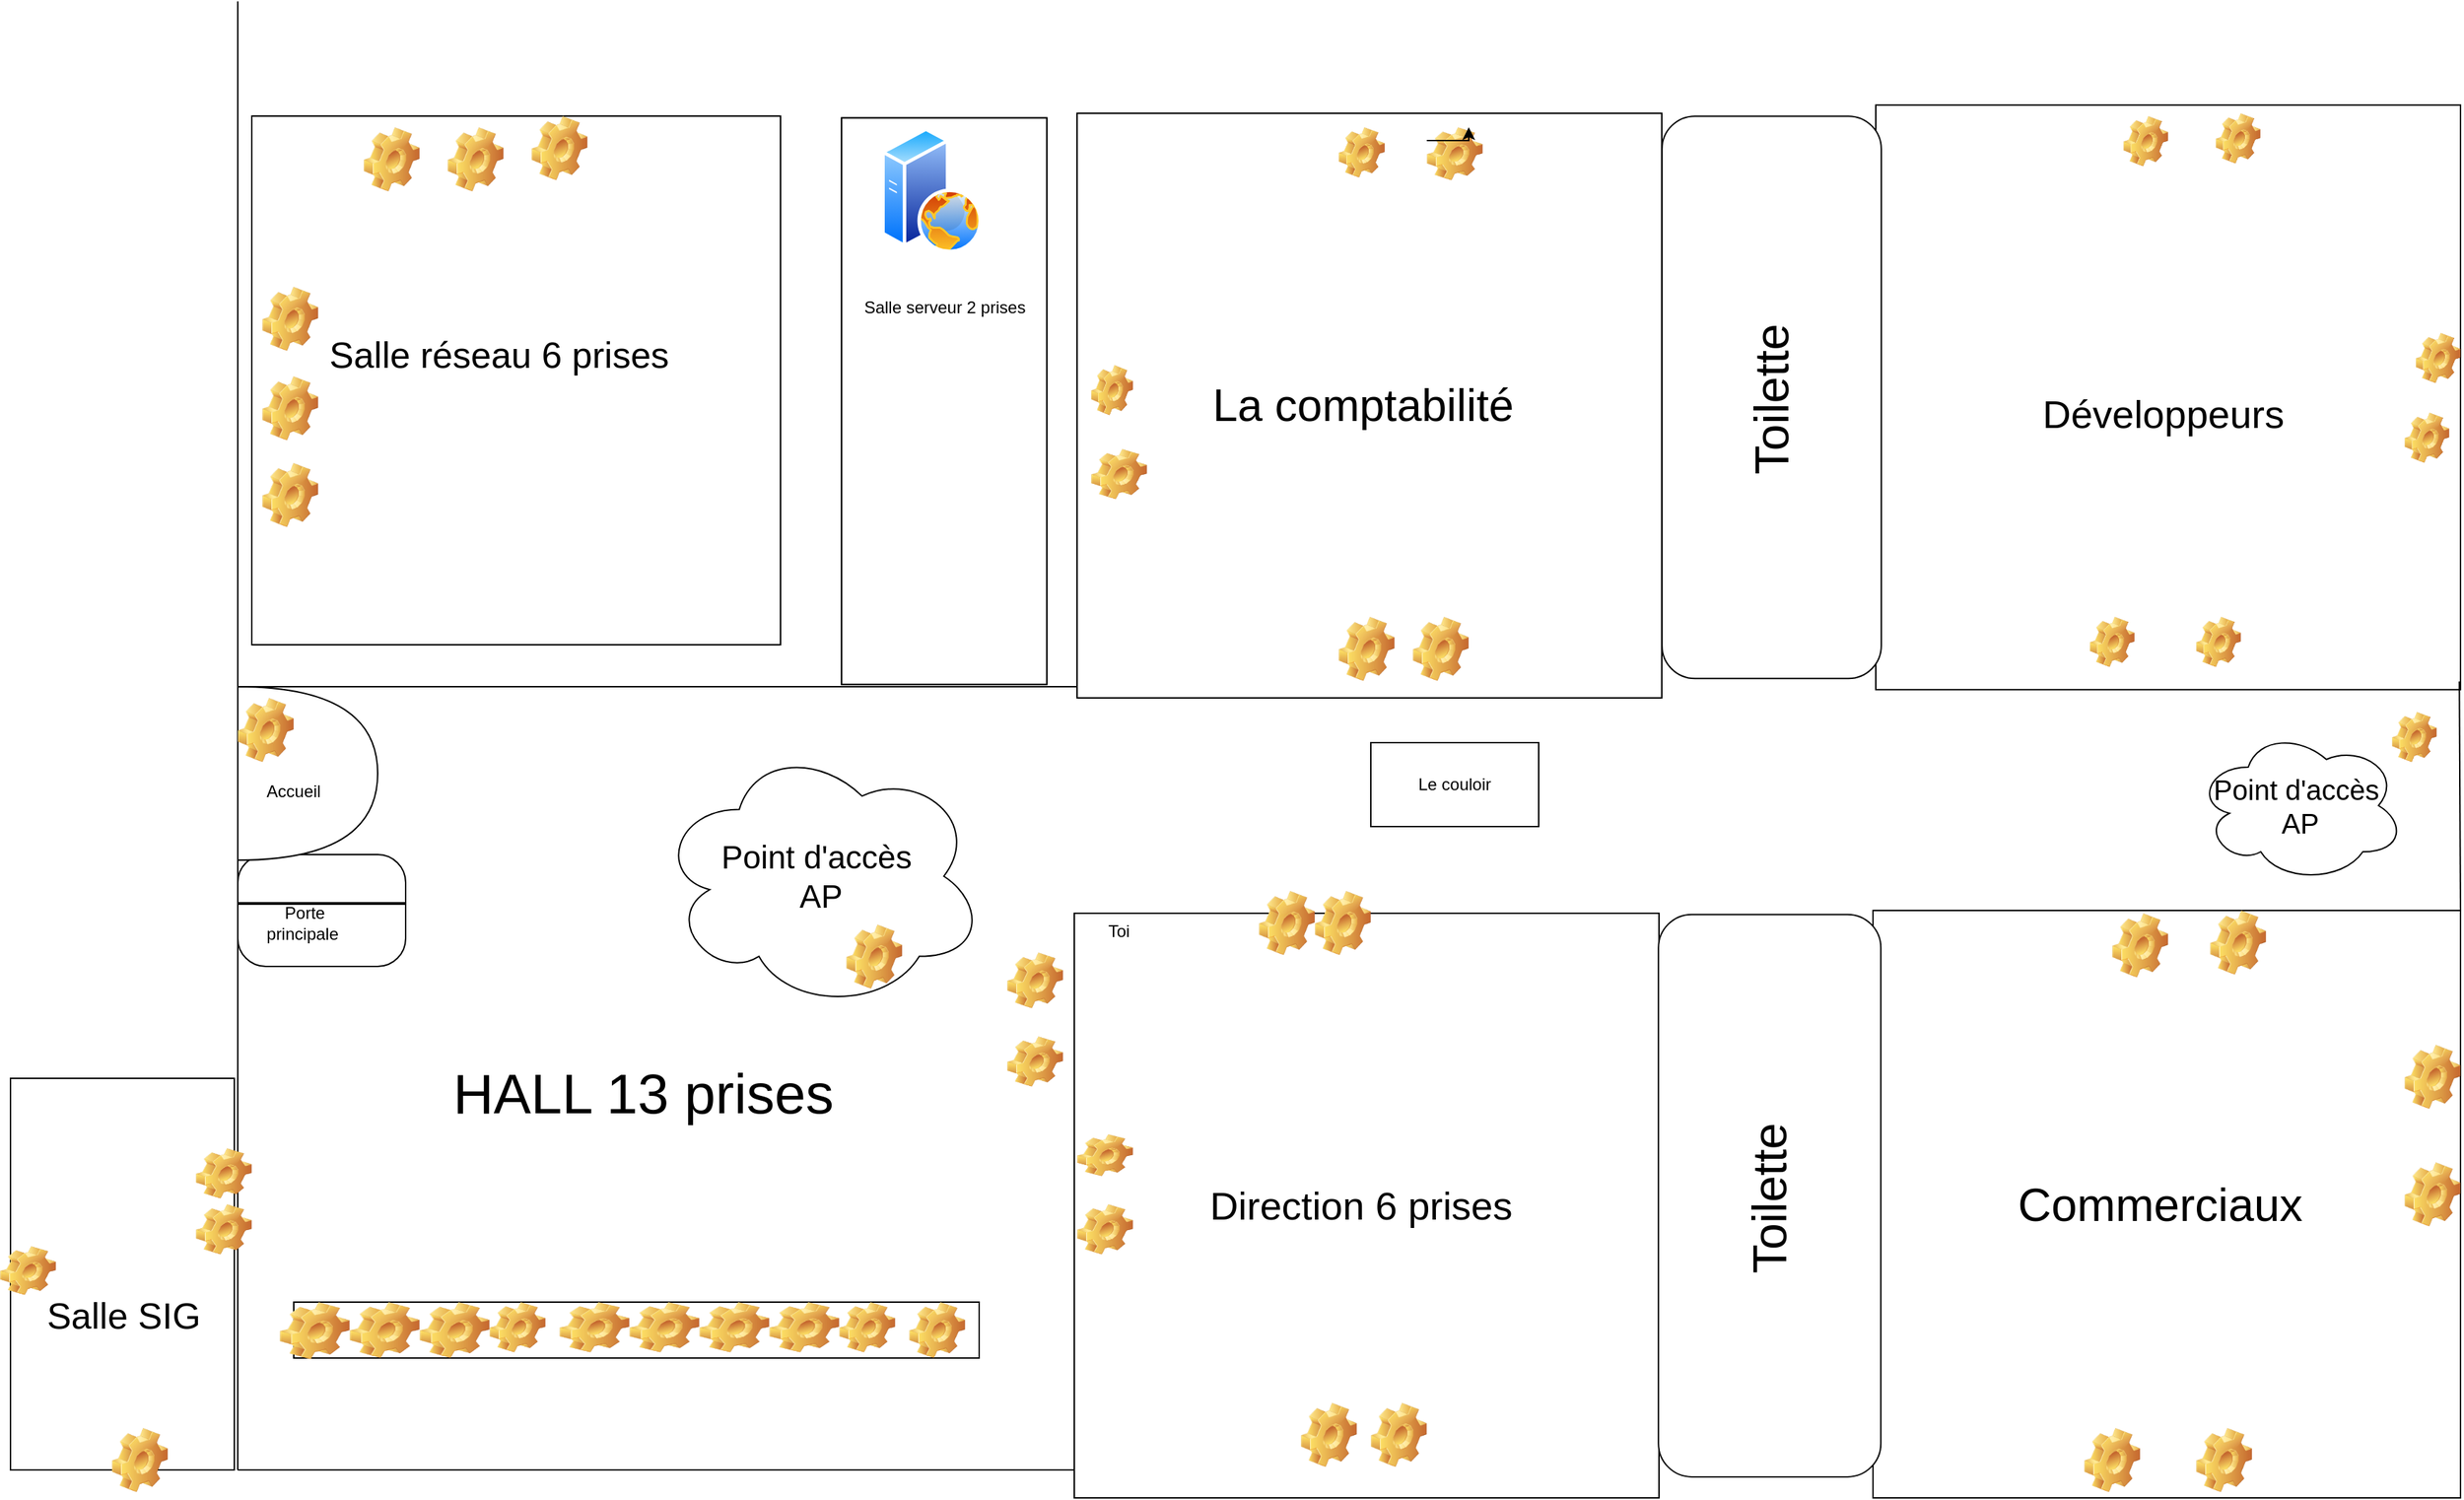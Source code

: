 <mxfile version="24.0.7" type="github">
  <diagram name="Page-1" id="CkJ11IbJdgqycw08BvRD">
    <mxGraphModel dx="2399" dy="3188" grid="1" gridSize="10" guides="1" tooltips="1" connect="1" arrows="1" fold="1" page="1" pageScale="1" pageWidth="827" pageHeight="1169" math="0" shadow="0">
      <root>
        <mxCell id="0" />
        <mxCell id="1" parent="0" />
        <mxCell id="zvDx-RI4SgqdZpIUH7GK-1" value="" style="rounded=0;whiteSpace=wrap;html=1;rotation=-90;" vertex="1" parent="1">
          <mxGeometry x="-222.5" y="-500" width="280" height="160" as="geometry" />
        </mxCell>
        <mxCell id="zvDx-RI4SgqdZpIUH7GK-5" value="" style="endArrow=none;html=1;rounded=0;" edge="1" parent="1">
          <mxGeometry width="50" height="50" relative="1" as="geometry">
            <mxPoint y="-1330" as="sourcePoint" />
            <mxPoint y="-280" as="targetPoint" />
          </mxGeometry>
        </mxCell>
        <mxCell id="zvDx-RI4SgqdZpIUH7GK-6" value="" style="endArrow=none;html=1;rounded=0;" edge="1" parent="1">
          <mxGeometry width="50" height="50" relative="1" as="geometry">
            <mxPoint x="600" y="-280" as="sourcePoint" />
            <mxPoint y="-280" as="targetPoint" />
          </mxGeometry>
        </mxCell>
        <mxCell id="zvDx-RI4SgqdZpIUH7GK-9" value="" style="rounded=0;whiteSpace=wrap;html=1;" vertex="1" parent="1">
          <mxGeometry x="40" y="-400" width="490" height="40" as="geometry" />
        </mxCell>
        <mxCell id="zvDx-RI4SgqdZpIUH7GK-40" value="" style="shape=image;html=1;verticalLabelPosition=bottom;verticalAlign=top;imageAspect=0;image=img/clipart/Gear_128x128.png" vertex="1" parent="1">
          <mxGeometry x="30" y="-400" width="50" height="41" as="geometry" />
        </mxCell>
        <mxCell id="zvDx-RI4SgqdZpIUH7GK-41" value="" style="shape=image;html=1;verticalLabelPosition=bottom;verticalAlign=top;imageAspect=0;image=img/clipart/Gear_128x128.png" vertex="1" parent="1">
          <mxGeometry x="80" y="-400" width="50" height="40" as="geometry" />
        </mxCell>
        <mxCell id="zvDx-RI4SgqdZpIUH7GK-42" value="" style="shape=image;html=1;verticalLabelPosition=bottom;verticalAlign=top;imageAspect=0;image=img/clipart/Gear_128x128.png" vertex="1" parent="1">
          <mxGeometry x="130" y="-400" width="50" height="40" as="geometry" />
        </mxCell>
        <mxCell id="zvDx-RI4SgqdZpIUH7GK-44" value="" style="shape=image;html=1;verticalLabelPosition=bottom;verticalAlign=top;imageAspect=0;image=img/clipart/Gear_128x128.png" vertex="1" parent="1">
          <mxGeometry x="180" y="-400" width="40" height="36" as="geometry" />
        </mxCell>
        <mxCell id="zvDx-RI4SgqdZpIUH7GK-45" value="" style="shape=image;html=1;verticalLabelPosition=bottom;verticalAlign=top;imageAspect=0;image=img/clipart/Gear_128x128.png" vertex="1" parent="1">
          <mxGeometry x="230" y="-400" width="50" height="36" as="geometry" />
        </mxCell>
        <mxCell id="zvDx-RI4SgqdZpIUH7GK-46" value="" style="shape=image;html=1;verticalLabelPosition=bottom;verticalAlign=top;imageAspect=0;image=img/clipart/Gear_128x128.png" vertex="1" parent="1">
          <mxGeometry x="280" y="-400" width="50" height="36" as="geometry" />
        </mxCell>
        <mxCell id="zvDx-RI4SgqdZpIUH7GK-47" value="" style="shape=image;html=1;verticalLabelPosition=bottom;verticalAlign=top;imageAspect=0;image=img/clipart/Gear_128x128.png" vertex="1" parent="1">
          <mxGeometry x="330" y="-400" width="50" height="36" as="geometry" />
        </mxCell>
        <mxCell id="zvDx-RI4SgqdZpIUH7GK-48" value="" style="shape=image;html=1;verticalLabelPosition=bottom;verticalAlign=top;imageAspect=0;image=img/clipart/Gear_128x128.png" vertex="1" parent="1">
          <mxGeometry x="380" y="-400" width="50" height="36" as="geometry" />
        </mxCell>
        <mxCell id="zvDx-RI4SgqdZpIUH7GK-49" value="" style="shape=image;html=1;verticalLabelPosition=bottom;verticalAlign=top;imageAspect=0;image=img/clipart/Gear_128x128.png" vertex="1" parent="1">
          <mxGeometry x="430" y="-400" width="40" height="36" as="geometry" />
        </mxCell>
        <mxCell id="zvDx-RI4SgqdZpIUH7GK-50" value="" style="shape=image;html=1;verticalLabelPosition=bottom;verticalAlign=top;imageAspect=0;image=img/clipart/Gear_128x128.png" vertex="1" parent="1">
          <mxGeometry x="480" y="-400" width="40" height="40" as="geometry" />
        </mxCell>
        <mxCell id="zvDx-RI4SgqdZpIUH7GK-53" value="" style="shape=image;html=1;verticalLabelPosition=bottom;verticalAlign=top;imageAspect=0;image=img/clipart/Gear_128x128.png" vertex="1" parent="1">
          <mxGeometry x="-30" y="-510" width="40" height="36" as="geometry" />
        </mxCell>
        <mxCell id="zvDx-RI4SgqdZpIUH7GK-55" value="" style="shape=image;html=1;verticalLabelPosition=bottom;verticalAlign=top;imageAspect=0;image=img/clipart/Gear_128x128.png" vertex="1" parent="1">
          <mxGeometry x="-30" y="-470" width="40" height="36" as="geometry" />
        </mxCell>
        <mxCell id="zvDx-RI4SgqdZpIUH7GK-57" value="" style="shape=image;html=1;verticalLabelPosition=bottom;verticalAlign=top;imageAspect=0;image=img/clipart/Gear_128x128.png" vertex="1" parent="1">
          <mxGeometry x="-170" y="-440" width="40" height="35" as="geometry" />
        </mxCell>
        <mxCell id="zvDx-RI4SgqdZpIUH7GK-58" value="" style="shape=image;html=1;verticalLabelPosition=bottom;verticalAlign=top;imageAspect=0;image=img/clipart/Gear_128x128.png" vertex="1" parent="1">
          <mxGeometry x="-90" y="-310" width="40" height="46" as="geometry" />
        </mxCell>
        <mxCell id="zvDx-RI4SgqdZpIUH7GK-62" value="&lt;font style=&quot;font-size: 23px;&quot;&gt;Point d&#39;accès&amp;nbsp;&lt;/font&gt;&lt;div style=&quot;font-size: 23px;&quot;&gt;&lt;font style=&quot;font-size: 23px;&quot;&gt;AP&lt;/font&gt;&lt;/div&gt;" style="ellipse;shape=cloud;whiteSpace=wrap;html=1;" vertex="1" parent="1">
          <mxGeometry x="300" y="-800" width="234" height="191" as="geometry" />
        </mxCell>
        <mxCell id="zvDx-RI4SgqdZpIUH7GK-63" value="" style="rounded=1;whiteSpace=wrap;html=1;arcSize=25;" vertex="1" parent="1">
          <mxGeometry y="-720" width="120" height="80" as="geometry" />
        </mxCell>
        <mxCell id="zvDx-RI4SgqdZpIUH7GK-64" value="" style="line;strokeWidth=2;html=1;" vertex="1" parent="1">
          <mxGeometry y="-690" width="120" height="10" as="geometry" />
        </mxCell>
        <mxCell id="zvDx-RI4SgqdZpIUH7GK-65" value="" style="endArrow=none;html=1;rounded=0;" edge="1" parent="1">
          <mxGeometry width="50" height="50" relative="1" as="geometry">
            <mxPoint y="-840" as="sourcePoint" />
            <mxPoint x="600" y="-840" as="targetPoint" />
          </mxGeometry>
        </mxCell>
        <mxCell id="zvDx-RI4SgqdZpIUH7GK-72" value="&lt;font style=&quot;font-size: 28px;&quot;&gt;Direction 6 prises&amp;nbsp;&lt;/font&gt;" style="whiteSpace=wrap;html=1;aspect=fixed;" vertex="1" parent="1">
          <mxGeometry x="598" y="-678" width="418" height="418" as="geometry" />
        </mxCell>
        <mxCell id="zvDx-RI4SgqdZpIUH7GK-73" value="&lt;font style=&quot;font-size: 33px;&quot;&gt;Commerciaux&amp;nbsp;&lt;/font&gt;" style="whiteSpace=wrap;html=1;aspect=fixed;" vertex="1" parent="1">
          <mxGeometry x="1169" y="-680" width="420" height="420" as="geometry" />
        </mxCell>
        <mxCell id="zvDx-RI4SgqdZpIUH7GK-74" value="" style="shape=image;html=1;verticalLabelPosition=bottom;verticalAlign=top;imageAspect=0;image=img/clipart/Gear_128x128.png" vertex="1" parent="1">
          <mxGeometry x="600" y="-470" width="40" height="36" as="geometry" />
        </mxCell>
        <mxCell id="zvDx-RI4SgqdZpIUH7GK-75" value="" style="shape=image;html=1;verticalLabelPosition=bottom;verticalAlign=top;imageAspect=0;image=img/clipart/Gear_128x128.png" vertex="1" parent="1">
          <mxGeometry x="600" y="-520" width="40" height="30" as="geometry" />
        </mxCell>
        <mxCell id="zvDx-RI4SgqdZpIUH7GK-76" value="" style="shape=image;html=1;verticalLabelPosition=bottom;verticalAlign=top;imageAspect=0;image=img/clipart/Gear_128x128.png" vertex="1" parent="1">
          <mxGeometry x="550" y="-650" width="40" height="40" as="geometry" />
        </mxCell>
        <mxCell id="zvDx-RI4SgqdZpIUH7GK-77" value="" style="shape=image;html=1;verticalLabelPosition=bottom;verticalAlign=top;imageAspect=0;image=img/clipart/Gear_128x128.png" vertex="1" parent="1">
          <mxGeometry x="550" y="-590" width="40" height="36" as="geometry" />
        </mxCell>
        <mxCell id="zvDx-RI4SgqdZpIUH7GK-78" value="" style="shape=image;html=1;verticalLabelPosition=bottom;verticalAlign=top;imageAspect=0;image=img/clipart/Gear_128x128.png" vertex="1" parent="1">
          <mxGeometry x="760" y="-328" width="40" height="46" as="geometry" />
        </mxCell>
        <mxCell id="zvDx-RI4SgqdZpIUH7GK-79" value="" style="shape=image;html=1;verticalLabelPosition=bottom;verticalAlign=top;imageAspect=0;image=img/clipart/Gear_128x128.png" vertex="1" parent="1">
          <mxGeometry x="810" y="-328" width="40" height="46" as="geometry" />
        </mxCell>
        <mxCell id="zvDx-RI4SgqdZpIUH7GK-80" value="" style="shape=image;html=1;verticalLabelPosition=bottom;verticalAlign=top;imageAspect=0;image=img/clipart/Gear_128x128.png" vertex="1" parent="1">
          <mxGeometry x="730" y="-694" width="40" height="46" as="geometry" />
        </mxCell>
        <mxCell id="zvDx-RI4SgqdZpIUH7GK-81" value="" style="shape=image;html=1;verticalLabelPosition=bottom;verticalAlign=top;imageAspect=0;image=img/clipart/Gear_128x128.png" vertex="1" parent="1">
          <mxGeometry x="770" y="-694" width="40" height="46" as="geometry" />
        </mxCell>
        <mxCell id="zvDx-RI4SgqdZpIUH7GK-82" value="&lt;font style=&quot;font-size: 32px;&quot;&gt;La comptabilité&amp;nbsp;&lt;/font&gt;" style="whiteSpace=wrap;html=1;aspect=fixed;" vertex="1" parent="1">
          <mxGeometry x="600" y="-1250" width="418" height="418" as="geometry" />
        </mxCell>
        <mxCell id="zvDx-RI4SgqdZpIUH7GK-83" value="" style="whiteSpace=wrap;html=1;aspect=fixed;" vertex="1" parent="1">
          <mxGeometry x="1171" y="-1255.88" width="418" height="418" as="geometry" />
        </mxCell>
        <mxCell id="zvDx-RI4SgqdZpIUH7GK-84" value="&lt;span style=&quot;color: rgba(0, 0, 0, 0); font-family: monospace; font-size: 0px; text-align: start; text-wrap: nowrap;&quot;&gt;%3CmxGraphModel%3E%3Croot%3E%3CmxCell%20id%3D%220%22%2F%3E%3CmxCell%20id%3D%221%22%20parent%3D%220%22%2F%3E%3CmxCell%20id%3D%222%22%20value%3D%22%22%20style%3D%22shape%3Dimage%3Bhtml%3D1%3BverticalLabelPosition%3Dbottom%3BverticalAlign%3Dtop%3BimageAspect%3D0%3Bimage%3Dimg%2Fclipart%2FGear_128x128.png%22%20vertex%3D%221%22%20parent%3D%221%22%3E%3CmxGeometry%20x%3D%22550%22%20y%3D%22-656%22%20width%3D%2240%22%20height%3D%2246%22%20as%3D%22geometry%22%2F%3E%3C%2FmxCell%3E%3C%2Froot%3E%3C%2FmxGraphModel%3E&lt;/span&gt;&lt;span style=&quot;color: rgba(0, 0, 0, 0); font-family: monospace; font-size: 0px; text-align: start; text-wrap: nowrap;&quot;&gt;%3CmxGraphModel%3E%3Croot%3E%3CmxCell%20id%3D%220%22%2F%3E%3CmxCell%20id%3D%221%22%20parent%3D%220%22%2F%3E%3CmxCell%20id%3D%222%22%20value%3D%22%22%20style%3D%22shape%3Dimage%3Bhtml%3D1%3BverticalLabelPosition%3Dbottom%3BverticalAlign%3Dtop%3BimageAspect%3D0%3Bimage%3Dimg%2Fclipart%2FGear_128x128.png%22%20vertex%3D%221%22%20parent%3D%221%22%3E%3CmxGeometry%20x%3D%22550%22%20y%3D%22-656%22%20width%3D%2240%22%20height%3D%2246%22%20as%3D%22geometry%22%2F%3E%3C%2FmxCell%3E%3C%2Froot%3E%3C%2FmxGraphModel%3E&lt;/span&gt;" style="rounded=0;whiteSpace=wrap;html=1;rotation=-90;" vertex="1" parent="1">
          <mxGeometry x="302.5" y="-1117.5" width="405" height="146.65" as="geometry" />
        </mxCell>
        <mxCell id="zvDx-RI4SgqdZpIUH7GK-86" value="&lt;span style=&quot;color: rgba(0, 0, 0, 0); font-family: monospace; font-size: 0px; text-align: start; text-wrap: nowrap;&quot;&gt;%3CmxGraphModel%3E%3Croot%3E%3CmxCell%20id%3D%220%22%2F%3E%3CmxCell%20id%3D%221%22%20parent%3D%220%22%2F%3E%3CmxCell%20id%3D%222%22%20value%3D%22%22%20style%3D%22shape%3Dimage%3Bhtml%3D1%3BverticalLabelPosition%3Dbottom%3BverticalAlign%3Dtop%3BimageAspect%3D0%3Bimage%3Dimg%2Fclipart%2FGear_128x128.png%22%20vertex%3D%221%22%20parent%3D%221%22%3E%3CmxGeometry%20x%3D%22550%22%20y%3D%22-656%22%20width%3D%2240%22%20height%3D%2246%22%20as%3D%22geometry%22%2F%3E%3C%2FmxCell%3E%3C%2Froot%3E%3C%2FmxGraphModel%3E&lt;/span&gt;&lt;span style=&quot;color: rgba(0, 0, 0, 0); font-family: monospace; font-size: 0px; text-align: start; text-wrap: nowrap;&quot;&gt;%3CmxGraphModel%3E%3Croot%3E%3CmxCell%20id%3D%220%22%2F%3E%3CmxCell%20id%3D%221%22%20parent%3D%220%22%2F%3E%3CmxCell%20id%3D%222%22%20value%3D%22%22%20style%3D%22shape%3Dimage%3Bhtml%3D1%3BverticalLabelPosition%3Dbottom%3BverticalAlign%3Dtop%3BimageAspect%3D0%3Bimage%3Dimg%2Fclipart%2FGear_128x128.png%22%20vertex%3D%221%22%20parent%3D%221%22%3E%3CmxGeometry%20x%3D%22550%22%20y%3D%22-656%22%20width%3D%2240%22%20height%3D%2246%22%20as%3D%22geometry%22%2F%3E%3C%2FmxCell%3E%3C%2Froot%3E%3C%2FmxGraphModel%3E&lt;/span&gt;" style="rounded=0;whiteSpace=wrap;html=1;rotation=-90;" vertex="1" parent="1">
          <mxGeometry x="302.5" y="-1117.5" width="405" height="146.65" as="geometry" />
        </mxCell>
        <mxCell id="zvDx-RI4SgqdZpIUH7GK-90" value="" style="image;aspect=fixed;perimeter=ellipsePerimeter;html=1;align=center;shadow=0;dashed=0;spacingTop=3;image=img/lib/active_directory/web_server.svg;" vertex="1" parent="1">
          <mxGeometry x="460" y="-1240" width="72" height="90" as="geometry" />
        </mxCell>
        <mxCell id="zvDx-RI4SgqdZpIUH7GK-91" value="" style="whiteSpace=wrap;html=1;aspect=fixed;" vertex="1" parent="1">
          <mxGeometry x="10" y="-1248" width="378" height="378" as="geometry" />
        </mxCell>
        <mxCell id="zvDx-RI4SgqdZpIUH7GK-92" value="" style="shape=image;html=1;verticalLabelPosition=bottom;verticalAlign=top;imageAspect=0;image=img/clipart/Gear_128x128.png" vertex="1" parent="1">
          <mxGeometry x="90" y="-1240" width="40" height="46" as="geometry" />
        </mxCell>
        <mxCell id="zvDx-RI4SgqdZpIUH7GK-97" value="" style="shape=image;html=1;verticalLabelPosition=bottom;verticalAlign=top;imageAspect=0;image=img/clipart/Gear_128x128.png" vertex="1" parent="1">
          <mxGeometry x="150" y="-1240" width="40" height="46" as="geometry" />
        </mxCell>
        <mxCell id="zvDx-RI4SgqdZpIUH7GK-98" value="" style="shape=image;html=1;verticalLabelPosition=bottom;verticalAlign=top;imageAspect=0;image=img/clipart/Gear_128x128.png" vertex="1" parent="1">
          <mxGeometry x="210" y="-1248" width="40" height="46" as="geometry" />
        </mxCell>
        <mxCell id="zvDx-RI4SgqdZpIUH7GK-99" value="" style="shape=image;html=1;verticalLabelPosition=bottom;verticalAlign=top;imageAspect=0;image=img/clipart/Gear_128x128.png" vertex="1" parent="1">
          <mxGeometry x="17.5" y="-1126" width="40" height="46" as="geometry" />
        </mxCell>
        <mxCell id="zvDx-RI4SgqdZpIUH7GK-100" value="" style="shape=image;html=1;verticalLabelPosition=bottom;verticalAlign=top;imageAspect=0;image=img/clipart/Gear_128x128.png" vertex="1" parent="1">
          <mxGeometry x="17.5" y="-1062" width="40" height="46" as="geometry" />
        </mxCell>
        <mxCell id="zvDx-RI4SgqdZpIUH7GK-101" value="" style="shape=image;html=1;verticalLabelPosition=bottom;verticalAlign=top;imageAspect=0;image=img/clipart/Gear_128x128.png" vertex="1" parent="1">
          <mxGeometry x="17.5" y="-1000" width="40" height="46" as="geometry" />
        </mxCell>
        <mxCell id="zvDx-RI4SgqdZpIUH7GK-102" value="&lt;font style=&quot;font-size: 40px;&quot;&gt;HALL 13 prises&amp;nbsp;&lt;/font&gt;" style="text;html=1;align=center;verticalAlign=middle;resizable=0;points=[];autosize=1;strokeColor=none;fillColor=none;" vertex="1" parent="1">
          <mxGeometry x="140" y="-580" width="310" height="60" as="geometry" />
        </mxCell>
        <mxCell id="zvDx-RI4SgqdZpIUH7GK-104" value="&lt;font style=&quot;font-size: 26px;&quot;&gt;Salle réseau 6 prises&amp;nbsp;&lt;/font&gt;" style="text;html=1;align=center;verticalAlign=middle;resizable=0;points=[];autosize=1;strokeColor=none;fillColor=none;" vertex="1" parent="1">
          <mxGeometry x="55" y="-1097" width="270" height="40" as="geometry" />
        </mxCell>
        <mxCell id="zvDx-RI4SgqdZpIUH7GK-107" value="Salle serveur 2 prises" style="text;html=1;align=center;verticalAlign=middle;resizable=0;points=[];autosize=1;strokeColor=none;fillColor=none;" vertex="1" parent="1">
          <mxGeometry x="435" y="-1126" width="140" height="30" as="geometry" />
        </mxCell>
        <mxCell id="zvDx-RI4SgqdZpIUH7GK-108" value="" style="shape=image;html=1;verticalLabelPosition=bottom;verticalAlign=top;imageAspect=0;image=img/clipart/Gear_128x128.png" vertex="1" parent="1">
          <mxGeometry x="787" y="-1240" width="33" height="36" as="geometry" />
        </mxCell>
        <mxCell id="zvDx-RI4SgqdZpIUH7GK-109" value="" style="shape=image;html=1;verticalLabelPosition=bottom;verticalAlign=top;imageAspect=0;image=img/clipart/Gear_128x128.png" vertex="1" parent="1">
          <mxGeometry x="850" y="-1240" width="40" height="38" as="geometry" />
        </mxCell>
        <mxCell id="zvDx-RI4SgqdZpIUH7GK-110" value="" style="shape=image;html=1;verticalLabelPosition=bottom;verticalAlign=top;imageAspect=0;image=img/clipart/Gear_128x128.png" vertex="1" parent="1">
          <mxGeometry x="610" y="-1070" width="30" height="36" as="geometry" />
        </mxCell>
        <mxCell id="zvDx-RI4SgqdZpIUH7GK-111" value="" style="shape=image;html=1;verticalLabelPosition=bottom;verticalAlign=top;imageAspect=0;image=img/clipart/Gear_128x128.png" vertex="1" parent="1">
          <mxGeometry x="610" y="-1010" width="40" height="36" as="geometry" />
        </mxCell>
        <mxCell id="zvDx-RI4SgqdZpIUH7GK-112" value="" style="shape=image;html=1;verticalLabelPosition=bottom;verticalAlign=top;imageAspect=0;image=img/clipart/Gear_128x128.png" vertex="1" parent="1">
          <mxGeometry x="787" y="-890" width="40" height="46" as="geometry" />
        </mxCell>
        <mxCell id="zvDx-RI4SgqdZpIUH7GK-113" value="" style="shape=image;html=1;verticalLabelPosition=bottom;verticalAlign=top;imageAspect=0;image=img/clipart/Gear_128x128.png" vertex="1" parent="1">
          <mxGeometry x="840" y="-890" width="40" height="46" as="geometry" />
        </mxCell>
        <mxCell id="zvDx-RI4SgqdZpIUH7GK-115" value="&lt;font style=&quot;font-size: 28px;&quot;&gt;Développeurs&amp;nbsp;&lt;/font&gt;" style="text;html=1;align=center;verticalAlign=middle;resizable=0;points=[];autosize=1;strokeColor=none;fillColor=none;" vertex="1" parent="1">
          <mxGeometry x="1280" y="-1060" width="200" height="50" as="geometry" />
        </mxCell>
        <mxCell id="zvDx-RI4SgqdZpIUH7GK-117" value="Le couloir" style="whiteSpace=wrap;html=1;" vertex="1" parent="1">
          <mxGeometry x="810" y="-800" width="120" height="60" as="geometry" />
        </mxCell>
        <mxCell id="zvDx-RI4SgqdZpIUH7GK-118" value="&lt;font style=&quot;font-size: 20px;&quot;&gt;Point d&#39;accès&amp;nbsp;&lt;/font&gt;&lt;div style=&quot;font-size: 20px;&quot;&gt;&lt;font style=&quot;font-size: 20px;&quot;&gt;AP&lt;/font&gt;&lt;/div&gt;" style="ellipse;shape=cloud;whiteSpace=wrap;html=1;" vertex="1" parent="1">
          <mxGeometry x="1400" y="-810" width="149" height="110" as="geometry" />
        </mxCell>
        <mxCell id="zvDx-RI4SgqdZpIUH7GK-119" value="" style="shape=image;html=1;verticalLabelPosition=bottom;verticalAlign=top;imageAspect=0;image=img/clipart/Gear_128x128.png" vertex="1" parent="1">
          <mxGeometry x="1540" y="-822" width="32" height="36" as="geometry" />
        </mxCell>
        <mxCell id="zvDx-RI4SgqdZpIUH7GK-120" value="" style="endArrow=none;html=1;rounded=0;entryX=0.998;entryY=0.986;entryDx=0;entryDy=0;exitX=1;exitY=0;exitDx=0;exitDy=0;entryPerimeter=0;" edge="1" parent="1" source="zvDx-RI4SgqdZpIUH7GK-73" target="zvDx-RI4SgqdZpIUH7GK-83">
          <mxGeometry width="50" height="50" relative="1" as="geometry">
            <mxPoint x="1200" y="-760" as="sourcePoint" />
            <mxPoint x="1250" y="-810" as="targetPoint" />
          </mxGeometry>
        </mxCell>
        <mxCell id="zvDx-RI4SgqdZpIUH7GK-121" value="&lt;font style=&quot;font-size: 26px;&quot;&gt;Salle SIG&lt;/font&gt;" style="text;html=1;align=center;verticalAlign=middle;resizable=0;points=[];autosize=1;strokeColor=none;fillColor=none;" vertex="1" parent="1">
          <mxGeometry x="-147.5" y="-410" width="130" height="40" as="geometry" />
        </mxCell>
        <mxCell id="zvDx-RI4SgqdZpIUH7GK-124" value="" style="shape=or;whiteSpace=wrap;html=1;" vertex="1" parent="1">
          <mxGeometry y="-840" width="100" height="124" as="geometry" />
        </mxCell>
        <mxCell id="zvDx-RI4SgqdZpIUH7GK-126" value="" style="shape=image;html=1;verticalLabelPosition=bottom;verticalAlign=top;imageAspect=0;image=img/clipart/Gear_128x128.png" vertex="1" parent="1">
          <mxGeometry y="-832" width="40" height="46" as="geometry" />
        </mxCell>
        <mxCell id="zvDx-RI4SgqdZpIUH7GK-127" value="Accueil" style="text;html=1;align=center;verticalAlign=middle;whiteSpace=wrap;rounded=0;" vertex="1" parent="1">
          <mxGeometry x="10" y="-780" width="60" height="30" as="geometry" />
        </mxCell>
        <mxCell id="zvDx-RI4SgqdZpIUH7GK-128" value="Porte principale&amp;nbsp;" style="text;html=1;align=center;verticalAlign=middle;whiteSpace=wrap;rounded=0;" vertex="1" parent="1">
          <mxGeometry x="17.5" y="-686" width="60" height="30" as="geometry" />
        </mxCell>
        <mxCell id="zvDx-RI4SgqdZpIUH7GK-129" value="" style="shape=image;html=1;verticalLabelPosition=bottom;verticalAlign=top;imageAspect=0;image=img/clipart/Gear_128x128.png" vertex="1" parent="1">
          <mxGeometry x="435" y="-670" width="40" height="46" as="geometry" />
        </mxCell>
        <mxCell id="zvDx-RI4SgqdZpIUH7GK-130" style="edgeStyle=orthogonalEdgeStyle;rounded=0;orthogonalLoop=1;jettySize=auto;html=1;exitX=0;exitY=0.25;exitDx=0;exitDy=0;entryX=0.75;entryY=0;entryDx=0;entryDy=0;" edge="1" parent="1" source="zvDx-RI4SgqdZpIUH7GK-109" target="zvDx-RI4SgqdZpIUH7GK-109">
          <mxGeometry relative="1" as="geometry" />
        </mxCell>
        <mxCell id="zvDx-RI4SgqdZpIUH7GK-136" value="&lt;font style=&quot;font-size: 34px;&quot;&gt;Toilette&lt;/font&gt;&amp;nbsp;" style="rounded=1;whiteSpace=wrap;html=1;rotation=-90;" vertex="1" parent="1">
          <mxGeometry x="894.07" y="-555.61" width="402.1" height="159" as="geometry" />
        </mxCell>
        <mxCell id="zvDx-RI4SgqdZpIUH7GK-137" value="Toi" style="text;html=1;align=center;verticalAlign=middle;whiteSpace=wrap;rounded=0;" vertex="1" parent="1">
          <mxGeometry x="600" y="-680" width="60" height="30" as="geometry" />
        </mxCell>
        <mxCell id="zvDx-RI4SgqdZpIUH7GK-138" value="&lt;font style=&quot;font-size: 34px;&quot;&gt;Toilette&lt;/font&gt;&amp;nbsp;" style="rounded=1;whiteSpace=wrap;html=1;rotation=-90;" vertex="1" parent="1">
          <mxGeometry x="895.5" y="-1125.27" width="402.1" height="156.77" as="geometry" />
        </mxCell>
        <mxCell id="zvDx-RI4SgqdZpIUH7GK-140" value="" style="shape=image;html=1;verticalLabelPosition=bottom;verticalAlign=top;imageAspect=0;image=img/clipart/Gear_128x128.png" vertex="1" parent="1">
          <mxGeometry x="1549" y="-584" width="40" height="46" as="geometry" />
        </mxCell>
        <mxCell id="zvDx-RI4SgqdZpIUH7GK-141" value="" style="shape=image;html=1;verticalLabelPosition=bottom;verticalAlign=top;imageAspect=0;image=img/clipart/Gear_128x128.png" vertex="1" parent="1">
          <mxGeometry x="1549" y="-500" width="40" height="46" as="geometry" />
        </mxCell>
        <mxCell id="zvDx-RI4SgqdZpIUH7GK-142" value="" style="shape=image;html=1;verticalLabelPosition=bottom;verticalAlign=top;imageAspect=0;image=img/clipart/Gear_128x128.png" vertex="1" parent="1">
          <mxGeometry x="1340" y="-678" width="40" height="46" as="geometry" />
        </mxCell>
        <mxCell id="zvDx-RI4SgqdZpIUH7GK-143" value="" style="shape=image;html=1;verticalLabelPosition=bottom;verticalAlign=top;imageAspect=0;image=img/clipart/Gear_128x128.png" vertex="1" parent="1">
          <mxGeometry x="1410" y="-680" width="40" height="46" as="geometry" />
        </mxCell>
        <mxCell id="zvDx-RI4SgqdZpIUH7GK-144" value="" style="shape=image;html=1;verticalLabelPosition=bottom;verticalAlign=top;imageAspect=0;image=img/clipart/Gear_128x128.png" vertex="1" parent="1">
          <mxGeometry x="1320" y="-310" width="40" height="46" as="geometry" />
        </mxCell>
        <mxCell id="zvDx-RI4SgqdZpIUH7GK-145" value="" style="shape=image;html=1;verticalLabelPosition=bottom;verticalAlign=top;imageAspect=0;image=img/clipart/Gear_128x128.png" vertex="1" parent="1">
          <mxGeometry x="1400" y="-310" width="40" height="46" as="geometry" />
        </mxCell>
        <mxCell id="zvDx-RI4SgqdZpIUH7GK-146" value="" style="shape=image;html=1;verticalLabelPosition=bottom;verticalAlign=top;imageAspect=0;image=img/clipart/Gear_128x128.png" vertex="1" parent="1">
          <mxGeometry x="1348" y="-1248" width="32" height="36" as="geometry" />
        </mxCell>
        <mxCell id="zvDx-RI4SgqdZpIUH7GK-147" value="" style="shape=image;html=1;verticalLabelPosition=bottom;verticalAlign=top;imageAspect=0;image=img/clipart/Gear_128x128.png" vertex="1" parent="1">
          <mxGeometry x="1414" y="-1250" width="32" height="36" as="geometry" />
        </mxCell>
        <mxCell id="zvDx-RI4SgqdZpIUH7GK-148" value="" style="shape=image;html=1;verticalLabelPosition=bottom;verticalAlign=top;imageAspect=0;image=img/clipart/Gear_128x128.png" vertex="1" parent="1">
          <mxGeometry x="1557" y="-1093" width="32" height="36" as="geometry" />
        </mxCell>
        <mxCell id="zvDx-RI4SgqdZpIUH7GK-149" value="" style="shape=image;html=1;verticalLabelPosition=bottom;verticalAlign=top;imageAspect=0;image=img/clipart/Gear_128x128.png" vertex="1" parent="1">
          <mxGeometry x="1549" y="-1036" width="32" height="36" as="geometry" />
        </mxCell>
        <mxCell id="zvDx-RI4SgqdZpIUH7GK-150" value="" style="shape=image;html=1;verticalLabelPosition=bottom;verticalAlign=top;imageAspect=0;image=img/clipart/Gear_128x128.png" vertex="1" parent="1">
          <mxGeometry x="1324" y="-890" width="32" height="36" as="geometry" />
        </mxCell>
        <mxCell id="zvDx-RI4SgqdZpIUH7GK-151" value="" style="shape=image;html=1;verticalLabelPosition=bottom;verticalAlign=top;imageAspect=0;image=img/clipart/Gear_128x128.png" vertex="1" parent="1">
          <mxGeometry x="1400" y="-890" width="32" height="36" as="geometry" />
        </mxCell>
      </root>
    </mxGraphModel>
  </diagram>
</mxfile>
